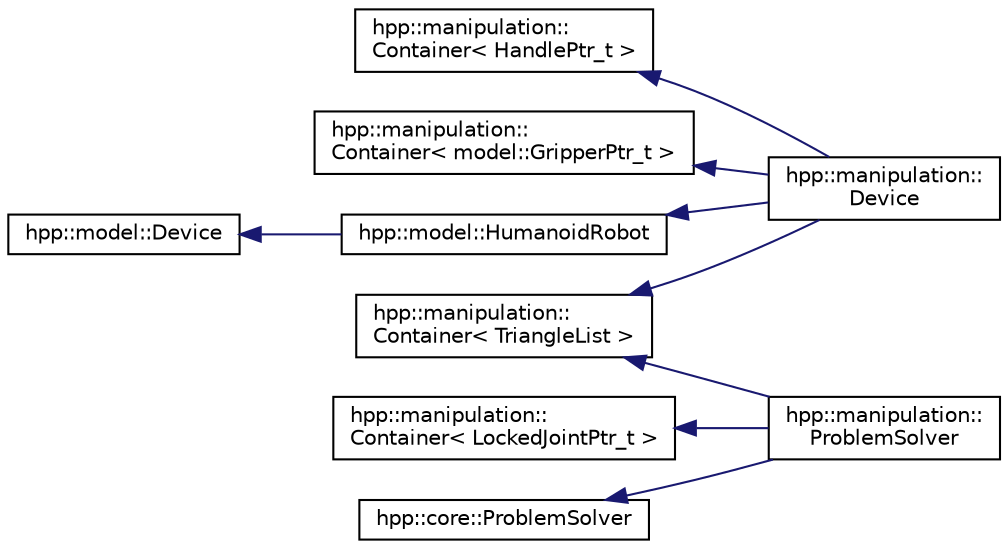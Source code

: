 digraph "Graphical Class Hierarchy"
{
  edge [fontname="Helvetica",fontsize="10",labelfontname="Helvetica",labelfontsize="10"];
  node [fontname="Helvetica",fontsize="10",shape=record];
  rankdir="LR";
  Node1 [label="hpp::manipulation::\lContainer\< HandlePtr_t \>",height=0.2,width=0.4,color="black", fillcolor="white", style="filled",URL="$a00007.html"];
  Node1 -> Node2 [dir="back",color="midnightblue",fontsize="10",style="solid",fontname="Helvetica"];
  Node2 [label="hpp::manipulation::\lDevice",height=0.2,width=0.4,color="black", fillcolor="white", style="filled",URL="$a00008.html",tooltip="Device with handles. "];
  Node3 [label="hpp::manipulation::\lContainer\< LockedJointPtr_t \>",height=0.2,width=0.4,color="black", fillcolor="white", style="filled",URL="$a00007.html"];
  Node3 -> Node4 [dir="back",color="midnightblue",fontsize="10",style="solid",fontname="Helvetica"];
  Node4 [label="hpp::manipulation::\lProblemSolver",height=0.2,width=0.4,color="black", fillcolor="white", style="filled",URL="$a00027.html"];
  Node5 [label="hpp::manipulation::\lContainer\< model::GripperPtr_t \>",height=0.2,width=0.4,color="black", fillcolor="white", style="filled",URL="$a00007.html"];
  Node5 -> Node2 [dir="back",color="midnightblue",fontsize="10",style="solid",fontname="Helvetica"];
  Node6 [label="hpp::manipulation::\lContainer\< TriangleList \>",height=0.2,width=0.4,color="black", fillcolor="white", style="filled",URL="$a00007.html"];
  Node6 -> Node2 [dir="back",color="midnightblue",fontsize="10",style="solid",fontname="Helvetica"];
  Node6 -> Node4 [dir="back",color="midnightblue",fontsize="10",style="solid",fontname="Helvetica"];
  Node7 [label="hpp::model::Device",height=0.2,width=0.4,color="black", fillcolor="white", style="filled",URL="https://jmirabel.github.io/hpp-doc/api/hpp-model/doxygen-html/hpp-model.doxytag$a00008.html"];
  Node7 -> Node8 [dir="back",color="midnightblue",fontsize="10",style="solid",fontname="Helvetica"];
  Node8 [label="hpp::model::HumanoidRobot",height=0.2,width=0.4,color="black", fillcolor="white", style="filled",URL="https://jmirabel.github.io/hpp-doc/api/hpp-model/doxygen-html/hpp-model.doxytag$a00012.html"];
  Node8 -> Node2 [dir="back",color="midnightblue",fontsize="10",style="solid",fontname="Helvetica"];
  Node9 [label="hpp::core::ProblemSolver",height=0.2,width=0.4,color="black", fillcolor="white", style="filled",URL="https://jmirabel.github.io/hpp-doc/api/hpp-core/doxygen-html/hpp-core.doxytag$a00045.html"];
  Node9 -> Node4 [dir="back",color="midnightblue",fontsize="10",style="solid",fontname="Helvetica"];
}
